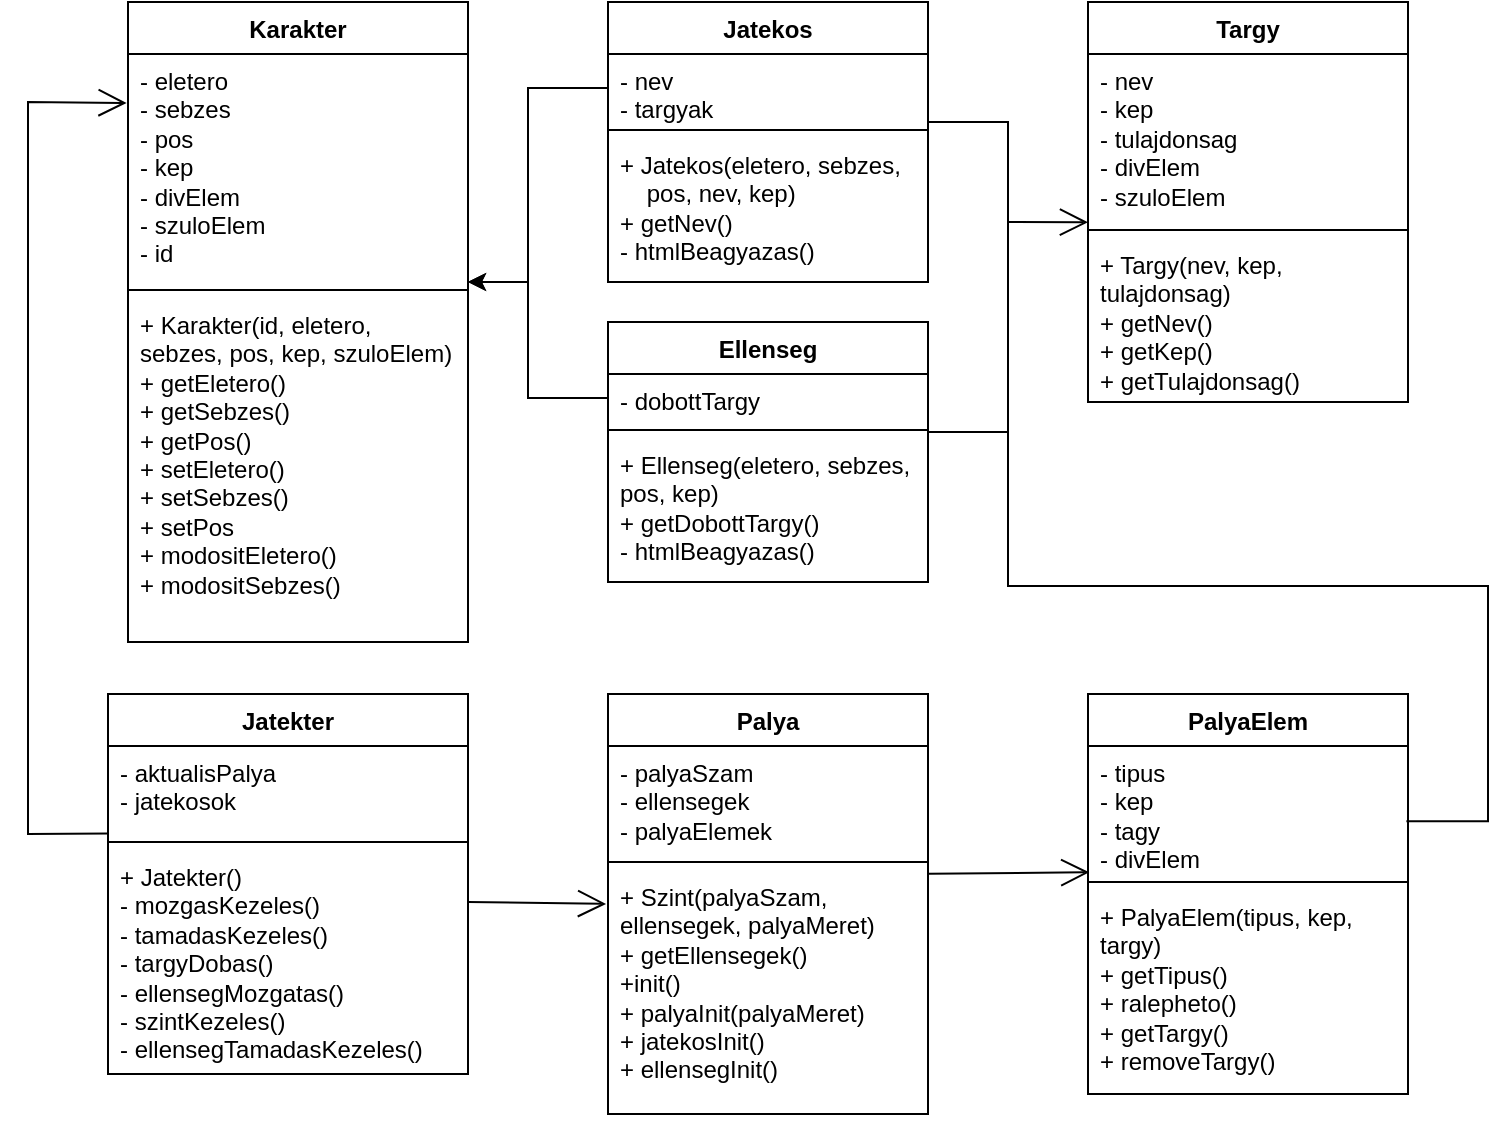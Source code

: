 <mxfile version="21.3.2" type="device">
  <diagram id="C5RBs43oDa-KdzZeNtuy" name="Page-1">
    <mxGraphModel dx="954" dy="1728" grid="1" gridSize="10" guides="1" tooltips="1" connect="1" arrows="1" fold="1" page="1" pageScale="1" pageWidth="827" pageHeight="1169" math="0" shadow="0">
      <root>
        <mxCell id="WIyWlLk6GJQsqaUBKTNV-0" />
        <mxCell id="WIyWlLk6GJQsqaUBKTNV-1" parent="WIyWlLk6GJQsqaUBKTNV-0" />
        <mxCell id="mbsLE7g5oD7qV1iPtCib-1" value="Targy" style="swimlane;fontStyle=1;align=center;verticalAlign=top;childLayout=stackLayout;horizontal=1;startSize=26;horizontalStack=0;resizeParent=1;resizeParentMax=0;resizeLast=0;collapsible=1;marginBottom=0;whiteSpace=wrap;html=1;" parent="WIyWlLk6GJQsqaUBKTNV-1" vertex="1">
          <mxGeometry x="570" y="-1110" width="160" height="200" as="geometry" />
        </mxCell>
        <mxCell id="mbsLE7g5oD7qV1iPtCib-2" value="- nev&lt;br&gt;- kep&lt;br&gt;- tulajdonsag&lt;br&gt;- divElem&lt;br&gt;- szuloElem" style="text;strokeColor=none;fillColor=none;align=left;verticalAlign=top;spacingLeft=4;spacingRight=4;overflow=hidden;rotatable=0;points=[[0,0.5],[1,0.5]];portConstraint=eastwest;whiteSpace=wrap;html=1;" parent="mbsLE7g5oD7qV1iPtCib-1" vertex="1">
          <mxGeometry y="26" width="160" height="84" as="geometry" />
        </mxCell>
        <mxCell id="mbsLE7g5oD7qV1iPtCib-3" value="" style="line;strokeWidth=1;fillColor=none;align=left;verticalAlign=middle;spacingTop=-1;spacingLeft=3;spacingRight=3;rotatable=0;labelPosition=right;points=[];portConstraint=eastwest;strokeColor=inherit;" parent="mbsLE7g5oD7qV1iPtCib-1" vertex="1">
          <mxGeometry y="110" width="160" height="8" as="geometry" />
        </mxCell>
        <mxCell id="mbsLE7g5oD7qV1iPtCib-4" value="+ Targy(nev, kep, tulajdonsag)&lt;br&gt;+ getNev()&lt;br&gt;+ getKep()&lt;br&gt;+ getTulajdonsag()" style="text;strokeColor=none;fillColor=none;align=left;verticalAlign=top;spacingLeft=4;spacingRight=4;overflow=hidden;rotatable=0;points=[[0,0.5],[1,0.5]];portConstraint=eastwest;whiteSpace=wrap;html=1;" parent="mbsLE7g5oD7qV1iPtCib-1" vertex="1">
          <mxGeometry y="118" width="160" height="82" as="geometry" />
        </mxCell>
        <mxCell id="mbsLE7g5oD7qV1iPtCib-9" value="Palya" style="swimlane;fontStyle=1;align=center;verticalAlign=top;childLayout=stackLayout;horizontal=1;startSize=26;horizontalStack=0;resizeParent=1;resizeParentMax=0;resizeLast=0;collapsible=1;marginBottom=0;whiteSpace=wrap;html=1;" parent="WIyWlLk6GJQsqaUBKTNV-1" vertex="1">
          <mxGeometry x="330" y="-764" width="160" height="210" as="geometry" />
        </mxCell>
        <mxCell id="mbsLE7g5oD7qV1iPtCib-10" value="- palyaSzam&lt;br&gt;- ellensegek&lt;br&gt;- palyaElemek" style="text;strokeColor=none;fillColor=none;align=left;verticalAlign=top;spacingLeft=4;spacingRight=4;overflow=hidden;rotatable=0;points=[[0,0.5],[1,0.5]];portConstraint=eastwest;whiteSpace=wrap;html=1;" parent="mbsLE7g5oD7qV1iPtCib-9" vertex="1">
          <mxGeometry y="26" width="160" height="54" as="geometry" />
        </mxCell>
        <mxCell id="mbsLE7g5oD7qV1iPtCib-11" value="" style="line;strokeWidth=1;fillColor=none;align=left;verticalAlign=middle;spacingTop=-1;spacingLeft=3;spacingRight=3;rotatable=0;labelPosition=right;points=[];portConstraint=eastwest;strokeColor=inherit;" parent="mbsLE7g5oD7qV1iPtCib-9" vertex="1">
          <mxGeometry y="80" width="160" height="8" as="geometry" />
        </mxCell>
        <mxCell id="mbsLE7g5oD7qV1iPtCib-59" value="" style="endArrow=open;endFill=1;endSize=12;html=1;rounded=0;entryX=-0.006;entryY=0.139;entryDx=0;entryDy=0;entryPerimeter=0;" parent="mbsLE7g5oD7qV1iPtCib-9" target="mbsLE7g5oD7qV1iPtCib-12" edge="1">
          <mxGeometry width="160" relative="1" as="geometry">
            <mxPoint x="-70" y="104" as="sourcePoint" />
            <mxPoint x="90" y="104" as="targetPoint" />
          </mxGeometry>
        </mxCell>
        <mxCell id="mbsLE7g5oD7qV1iPtCib-12" value="+ Szint(palyaSzam, ellensegek, palyaMeret)&lt;br&gt;+ getEllensegek()&lt;br&gt;+init()&lt;br&gt;+ palyaInit(palyaMeret)&lt;br&gt;+ jatekosInit()&lt;br&gt;+ ellensegInit()" style="text;strokeColor=none;fillColor=none;align=left;verticalAlign=top;spacingLeft=4;spacingRight=4;overflow=hidden;rotatable=0;points=[[0,0.5],[1,0.5]];portConstraint=eastwest;whiteSpace=wrap;html=1;" parent="mbsLE7g5oD7qV1iPtCib-9" vertex="1">
          <mxGeometry y="88" width="160" height="122" as="geometry" />
        </mxCell>
        <mxCell id="mbsLE7g5oD7qV1iPtCib-44" style="edgeStyle=orthogonalEdgeStyle;rounded=0;orthogonalLoop=1;jettySize=auto;html=1;exitX=0;exitY=0.5;exitDx=0;exitDy=0;" parent="WIyWlLk6GJQsqaUBKTNV-1" source="mbsLE7g5oD7qV1iPtCib-14" edge="1">
          <mxGeometry relative="1" as="geometry">
            <mxPoint x="260" y="-970" as="targetPoint" />
            <Array as="points">
              <mxPoint x="290" y="-912" />
              <mxPoint x="290" y="-970" />
            </Array>
          </mxGeometry>
        </mxCell>
        <mxCell id="mbsLE7g5oD7qV1iPtCib-13" value="Ellenseg" style="swimlane;fontStyle=1;align=center;verticalAlign=top;childLayout=stackLayout;horizontal=1;startSize=26;horizontalStack=0;resizeParent=1;resizeParentMax=0;resizeLast=0;collapsible=1;marginBottom=0;whiteSpace=wrap;html=1;" parent="WIyWlLk6GJQsqaUBKTNV-1" vertex="1">
          <mxGeometry x="330" y="-950" width="160" height="130" as="geometry" />
        </mxCell>
        <mxCell id="mbsLE7g5oD7qV1iPtCib-14" value="- dobottTargy" style="text;strokeColor=none;fillColor=none;align=left;verticalAlign=top;spacingLeft=4;spacingRight=4;overflow=hidden;rotatable=0;points=[[0,0.5],[1,0.5]];portConstraint=eastwest;whiteSpace=wrap;html=1;" parent="mbsLE7g5oD7qV1iPtCib-13" vertex="1">
          <mxGeometry y="26" width="160" height="24" as="geometry" />
        </mxCell>
        <mxCell id="mbsLE7g5oD7qV1iPtCib-15" value="" style="line;strokeWidth=1;fillColor=none;align=left;verticalAlign=middle;spacingTop=-1;spacingLeft=3;spacingRight=3;rotatable=0;labelPosition=right;points=[];portConstraint=eastwest;strokeColor=inherit;" parent="mbsLE7g5oD7qV1iPtCib-13" vertex="1">
          <mxGeometry y="50" width="160" height="8" as="geometry" />
        </mxCell>
        <mxCell id="mbsLE7g5oD7qV1iPtCib-16" value="+ Ellenseg(eletero, sebzes, pos, kep)&lt;br&gt;+ getDobottTargy()&lt;br&gt;- htmlBeagyazas()" style="text;strokeColor=none;fillColor=none;align=left;verticalAlign=top;spacingLeft=4;spacingRight=4;overflow=hidden;rotatable=0;points=[[0,0.5],[1,0.5]];portConstraint=eastwest;whiteSpace=wrap;html=1;" parent="mbsLE7g5oD7qV1iPtCib-13" vertex="1">
          <mxGeometry y="58" width="160" height="72" as="geometry" />
        </mxCell>
        <mxCell id="mbsLE7g5oD7qV1iPtCib-17" value="Jatekos" style="swimlane;fontStyle=1;align=center;verticalAlign=top;childLayout=stackLayout;horizontal=1;startSize=26;horizontalStack=0;resizeParent=1;resizeParentMax=0;resizeLast=0;collapsible=1;marginBottom=0;whiteSpace=wrap;html=1;" parent="WIyWlLk6GJQsqaUBKTNV-1" vertex="1">
          <mxGeometry x="330" y="-1110" width="160" height="140" as="geometry" />
        </mxCell>
        <mxCell id="mbsLE7g5oD7qV1iPtCib-18" value="- nev&lt;br&gt;- targyak" style="text;strokeColor=none;fillColor=none;align=left;verticalAlign=top;spacingLeft=4;spacingRight=4;overflow=hidden;rotatable=0;points=[[0,0.5],[1,0.5]];portConstraint=eastwest;whiteSpace=wrap;html=1;" parent="mbsLE7g5oD7qV1iPtCib-17" vertex="1">
          <mxGeometry y="26" width="160" height="34" as="geometry" />
        </mxCell>
        <mxCell id="mbsLE7g5oD7qV1iPtCib-19" value="" style="line;strokeWidth=1;fillColor=none;align=left;verticalAlign=middle;spacingTop=-1;spacingLeft=3;spacingRight=3;rotatable=0;labelPosition=right;points=[];portConstraint=eastwest;strokeColor=inherit;" parent="mbsLE7g5oD7qV1iPtCib-17" vertex="1">
          <mxGeometry y="60" width="160" height="8" as="geometry" />
        </mxCell>
        <mxCell id="mbsLE7g5oD7qV1iPtCib-20" value="+ Jatekos(eletero, sebzes, &lt;br&gt;&lt;span style=&quot;&quot;&gt;&lt;span style=&quot;&quot;&gt;&amp;nbsp;&amp;nbsp;&amp;nbsp;&amp;nbsp;&lt;/span&gt;&lt;/span&gt;pos, nev, kep)&lt;br&gt;+ getNev()&lt;br&gt;- htmlBeagyazas()" style="text;strokeColor=none;fillColor=none;align=left;verticalAlign=top;spacingLeft=4;spacingRight=4;overflow=hidden;rotatable=0;points=[[0,0.5],[1,0.5]];portConstraint=eastwest;whiteSpace=wrap;html=1;" parent="mbsLE7g5oD7qV1iPtCib-17" vertex="1">
          <mxGeometry y="68" width="160" height="72" as="geometry" />
        </mxCell>
        <mxCell id="mbsLE7g5oD7qV1iPtCib-21" value="Jatekter" style="swimlane;fontStyle=1;align=center;verticalAlign=top;childLayout=stackLayout;horizontal=1;startSize=26;horizontalStack=0;resizeParent=1;resizeParentMax=0;resizeLast=0;collapsible=1;marginBottom=0;whiteSpace=wrap;html=1;" parent="WIyWlLk6GJQsqaUBKTNV-1" vertex="1">
          <mxGeometry x="80" y="-764" width="180" height="190" as="geometry" />
        </mxCell>
        <mxCell id="mbsLE7g5oD7qV1iPtCib-22" value="- aktualisPalya&lt;br&gt;- jatekosok" style="text;strokeColor=none;fillColor=none;align=left;verticalAlign=top;spacingLeft=4;spacingRight=4;overflow=hidden;rotatable=0;points=[[0,0.5],[1,0.5]];portConstraint=eastwest;whiteSpace=wrap;html=1;" parent="mbsLE7g5oD7qV1iPtCib-21" vertex="1">
          <mxGeometry y="26" width="180" height="44" as="geometry" />
        </mxCell>
        <mxCell id="mbsLE7g5oD7qV1iPtCib-23" value="" style="line;strokeWidth=1;fillColor=none;align=left;verticalAlign=middle;spacingTop=-1;spacingLeft=3;spacingRight=3;rotatable=0;labelPosition=right;points=[];portConstraint=eastwest;strokeColor=inherit;" parent="mbsLE7g5oD7qV1iPtCib-21" vertex="1">
          <mxGeometry y="70" width="180" height="8" as="geometry" />
        </mxCell>
        <mxCell id="mbsLE7g5oD7qV1iPtCib-24" value="+ Jatekter()&lt;br&gt;- mozgasKezeles()&lt;br&gt;- tamadasKezeles()&lt;br&gt;- targyDobas()&lt;br&gt;- ellensegMozgatas()&lt;br&gt;- szintKezeles()&lt;br&gt;- ellensegTamadasKezeles()&lt;br&gt;" style="text;strokeColor=none;fillColor=none;align=left;verticalAlign=top;spacingLeft=4;spacingRight=4;overflow=hidden;rotatable=0;points=[[0,0.5],[1,0.5]];portConstraint=eastwest;whiteSpace=wrap;html=1;" parent="mbsLE7g5oD7qV1iPtCib-21" vertex="1">
          <mxGeometry y="78" width="180" height="112" as="geometry" />
        </mxCell>
        <mxCell id="mbsLE7g5oD7qV1iPtCib-25" value="Karakter" style="swimlane;fontStyle=1;align=center;verticalAlign=top;childLayout=stackLayout;horizontal=1;startSize=26;horizontalStack=0;resizeParent=1;resizeParentMax=0;resizeLast=0;collapsible=1;marginBottom=0;whiteSpace=wrap;html=1;" parent="WIyWlLk6GJQsqaUBKTNV-1" vertex="1">
          <mxGeometry x="90" y="-1110" width="170" height="320" as="geometry" />
        </mxCell>
        <mxCell id="mbsLE7g5oD7qV1iPtCib-26" value="- eletero&lt;br&gt;- sebzes&lt;br&gt;- pos&lt;br&gt;- kep&lt;br&gt;- divElem&lt;br&gt;- szuloElem&lt;br&gt;- id" style="text;strokeColor=none;fillColor=none;align=left;verticalAlign=top;spacingLeft=4;spacingRight=4;overflow=hidden;rotatable=0;points=[[0,0.5],[1,0.5]];portConstraint=eastwest;whiteSpace=wrap;html=1;" parent="mbsLE7g5oD7qV1iPtCib-25" vertex="1">
          <mxGeometry y="26" width="170" height="114" as="geometry" />
        </mxCell>
        <mxCell id="mbsLE7g5oD7qV1iPtCib-27" value="" style="line;strokeWidth=1;fillColor=none;align=left;verticalAlign=middle;spacingTop=-1;spacingLeft=3;spacingRight=3;rotatable=0;labelPosition=right;points=[];portConstraint=eastwest;strokeColor=inherit;" parent="mbsLE7g5oD7qV1iPtCib-25" vertex="1">
          <mxGeometry y="140" width="170" height="8" as="geometry" />
        </mxCell>
        <mxCell id="mbsLE7g5oD7qV1iPtCib-28" value="+ Karakter(id, eletero, sebzes, pos, kep, szuloElem)&lt;br&gt;+ getEletero()&lt;br&gt;+ getSebzes()&lt;br&gt;+ getPos()&lt;br&gt;+ setEletero()&lt;br&gt;+ setSebzes()&lt;br&gt;+ setPos&lt;br&gt;+ modositEletero()&lt;br&gt;+ modositSebzes()" style="text;strokeColor=none;fillColor=none;align=left;verticalAlign=top;spacingLeft=4;spacingRight=4;overflow=hidden;rotatable=0;points=[[0,0.5],[1,0.5]];portConstraint=eastwest;whiteSpace=wrap;html=1;" parent="mbsLE7g5oD7qV1iPtCib-25" vertex="1">
          <mxGeometry y="148" width="170" height="172" as="geometry" />
        </mxCell>
        <mxCell id="mbsLE7g5oD7qV1iPtCib-31" value="PalyaElem" style="swimlane;fontStyle=1;align=center;verticalAlign=top;childLayout=stackLayout;horizontal=1;startSize=26;horizontalStack=0;resizeParent=1;resizeParentMax=0;resizeLast=0;collapsible=1;marginBottom=0;whiteSpace=wrap;html=1;" parent="WIyWlLk6GJQsqaUBKTNV-1" vertex="1">
          <mxGeometry x="570" y="-764" width="160" height="200" as="geometry" />
        </mxCell>
        <mxCell id="mbsLE7g5oD7qV1iPtCib-32" value="- tipus&lt;br&gt;- kep&lt;br&gt;- tagy&lt;br&gt;- divElem" style="text;strokeColor=none;fillColor=none;align=left;verticalAlign=top;spacingLeft=4;spacingRight=4;overflow=hidden;rotatable=0;points=[[0,0.5],[1,0.5]];portConstraint=eastwest;whiteSpace=wrap;html=1;" parent="mbsLE7g5oD7qV1iPtCib-31" vertex="1">
          <mxGeometry y="26" width="160" height="64" as="geometry" />
        </mxCell>
        <mxCell id="mbsLE7g5oD7qV1iPtCib-33" value="" style="line;strokeWidth=1;fillColor=none;align=left;verticalAlign=middle;spacingTop=-1;spacingLeft=3;spacingRight=3;rotatable=0;labelPosition=right;points=[];portConstraint=eastwest;strokeColor=inherit;" parent="mbsLE7g5oD7qV1iPtCib-31" vertex="1">
          <mxGeometry y="90" width="160" height="8" as="geometry" />
        </mxCell>
        <mxCell id="mbsLE7g5oD7qV1iPtCib-34" value="+ PalyaElem(tipus, kep, targy)&lt;br&gt;+ getTipus()&lt;br&gt;+ ralepheto()&lt;br&gt;+ getTargy()&lt;br&gt;+ removeTargy()&lt;br&gt;" style="text;strokeColor=none;fillColor=none;align=left;verticalAlign=top;spacingLeft=4;spacingRight=4;overflow=hidden;rotatable=0;points=[[0,0.5],[1,0.5]];portConstraint=eastwest;whiteSpace=wrap;html=1;" parent="mbsLE7g5oD7qV1iPtCib-31" vertex="1">
          <mxGeometry y="98" width="160" height="102" as="geometry" />
        </mxCell>
        <mxCell id="mbsLE7g5oD7qV1iPtCib-43" style="edgeStyle=orthogonalEdgeStyle;rounded=0;orthogonalLoop=1;jettySize=auto;html=1;exitX=0;exitY=0.5;exitDx=0;exitDy=0;" parent="WIyWlLk6GJQsqaUBKTNV-1" source="mbsLE7g5oD7qV1iPtCib-18" edge="1">
          <mxGeometry relative="1" as="geometry">
            <Array as="points">
              <mxPoint x="290" y="-1067" />
              <mxPoint x="290" y="-970" />
            </Array>
            <mxPoint x="260" y="-970" as="targetPoint" />
          </mxGeometry>
        </mxCell>
        <mxCell id="mbsLE7g5oD7qV1iPtCib-45" value="" style="endArrow=open;endFill=1;endSize=12;html=1;rounded=0;exitX=1.003;exitY=0.015;exitDx=0;exitDy=0;exitPerimeter=0;entryX=0.004;entryY=0.987;entryDx=0;entryDy=0;entryPerimeter=0;" parent="WIyWlLk6GJQsqaUBKTNV-1" source="mbsLE7g5oD7qV1iPtCib-12" target="mbsLE7g5oD7qV1iPtCib-32" edge="1">
          <mxGeometry width="160" relative="1" as="geometry">
            <mxPoint x="140" y="-564" as="sourcePoint" />
            <mxPoint x="300" y="-564" as="targetPoint" />
          </mxGeometry>
        </mxCell>
        <mxCell id="mbsLE7g5oD7qV1iPtCib-50" value="" style="endArrow=open;endFill=1;endSize=12;html=1;rounded=0;entryX=0;entryY=1.002;entryDx=0;entryDy=0;entryPerimeter=0;" parent="WIyWlLk6GJQsqaUBKTNV-1" target="mbsLE7g5oD7qV1iPtCib-2" edge="1">
          <mxGeometry width="160" relative="1" as="geometry">
            <mxPoint x="490" y="-1050" as="sourcePoint" />
            <mxPoint x="530" y="-960" as="targetPoint" />
            <Array as="points">
              <mxPoint x="530" y="-1050" />
              <mxPoint x="530" y="-1000" />
            </Array>
          </mxGeometry>
        </mxCell>
        <mxCell id="mbsLE7g5oD7qV1iPtCib-53" value="" style="endArrow=none;html=1;edgeStyle=orthogonalEdgeStyle;rounded=0;exitX=1;exitY=0.5;exitDx=0;exitDy=0;" parent="WIyWlLk6GJQsqaUBKTNV-1" source="mbsLE7g5oD7qV1iPtCib-13" edge="1">
          <mxGeometry relative="1" as="geometry">
            <mxPoint x="530" y="-870" as="sourcePoint" />
            <mxPoint x="530" y="-1000" as="targetPoint" />
            <Array as="points">
              <mxPoint x="530" y="-895" />
            </Array>
          </mxGeometry>
        </mxCell>
        <mxCell id="mbsLE7g5oD7qV1iPtCib-56" value="" style="endArrow=none;html=1;edgeStyle=orthogonalEdgeStyle;rounded=0;exitX=0.995;exitY=0.588;exitDx=0;exitDy=0;exitPerimeter=0;" parent="WIyWlLk6GJQsqaUBKTNV-1" source="mbsLE7g5oD7qV1iPtCib-32" edge="1">
          <mxGeometry relative="1" as="geometry">
            <mxPoint x="740" y="-694.42" as="sourcePoint" />
            <mxPoint x="530" y="-900" as="targetPoint" />
            <Array as="points">
              <mxPoint x="770" y="-700" />
              <mxPoint x="770" y="-818" />
              <mxPoint x="530" y="-818" />
            </Array>
          </mxGeometry>
        </mxCell>
        <mxCell id="mbsLE7g5oD7qV1iPtCib-61" value="" style="endArrow=open;endFill=1;endSize=12;html=1;rounded=0;exitX=0.002;exitY=0.994;exitDx=0;exitDy=0;exitPerimeter=0;entryX=-0.004;entryY=0.215;entryDx=0;entryDy=0;entryPerimeter=0;" parent="WIyWlLk6GJQsqaUBKTNV-1" source="mbsLE7g5oD7qV1iPtCib-22" target="mbsLE7g5oD7qV1iPtCib-26" edge="1">
          <mxGeometry width="160" relative="1" as="geometry">
            <mxPoint x="40" y="-540" as="sourcePoint" />
            <mxPoint x="200" y="-540" as="targetPoint" />
            <Array as="points">
              <mxPoint x="40" y="-694" />
              <mxPoint x="40" y="-1060" />
            </Array>
          </mxGeometry>
        </mxCell>
      </root>
    </mxGraphModel>
  </diagram>
</mxfile>
